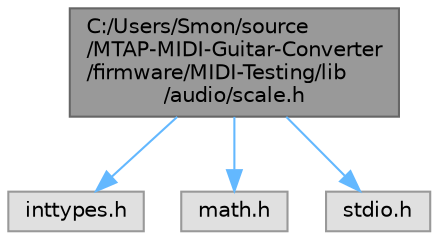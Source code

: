 digraph "C:/Users/Smon/source/MTAP-MIDI-Guitar-Converter/firmware/MIDI-Testing/lib/audio/scale.h"
{
 // LATEX_PDF_SIZE
  bgcolor="transparent";
  edge [fontname=Helvetica,fontsize=10,labelfontname=Helvetica,labelfontsize=10];
  node [fontname=Helvetica,fontsize=10,shape=box,height=0.2,width=0.4];
  Node1 [label="C:/Users/Smon/source\l/MTAP-MIDI-Guitar-Converter\l/firmware/MIDI-Testing/lib\l/audio/scale.h",height=0.2,width=0.4,color="gray40", fillcolor="grey60", style="filled", fontcolor="black",tooltip="Basic Functions for Frequency calculation."];
  Node1 -> Node2 [color="steelblue1",style="solid"];
  Node2 [label="inttypes.h",height=0.2,width=0.4,color="grey60", fillcolor="#E0E0E0", style="filled",tooltip=" "];
  Node1 -> Node3 [color="steelblue1",style="solid"];
  Node3 [label="math.h",height=0.2,width=0.4,color="grey60", fillcolor="#E0E0E0", style="filled",tooltip=" "];
  Node1 -> Node4 [color="steelblue1",style="solid"];
  Node4 [label="stdio.h",height=0.2,width=0.4,color="grey60", fillcolor="#E0E0E0", style="filled",tooltip=" "];
}
